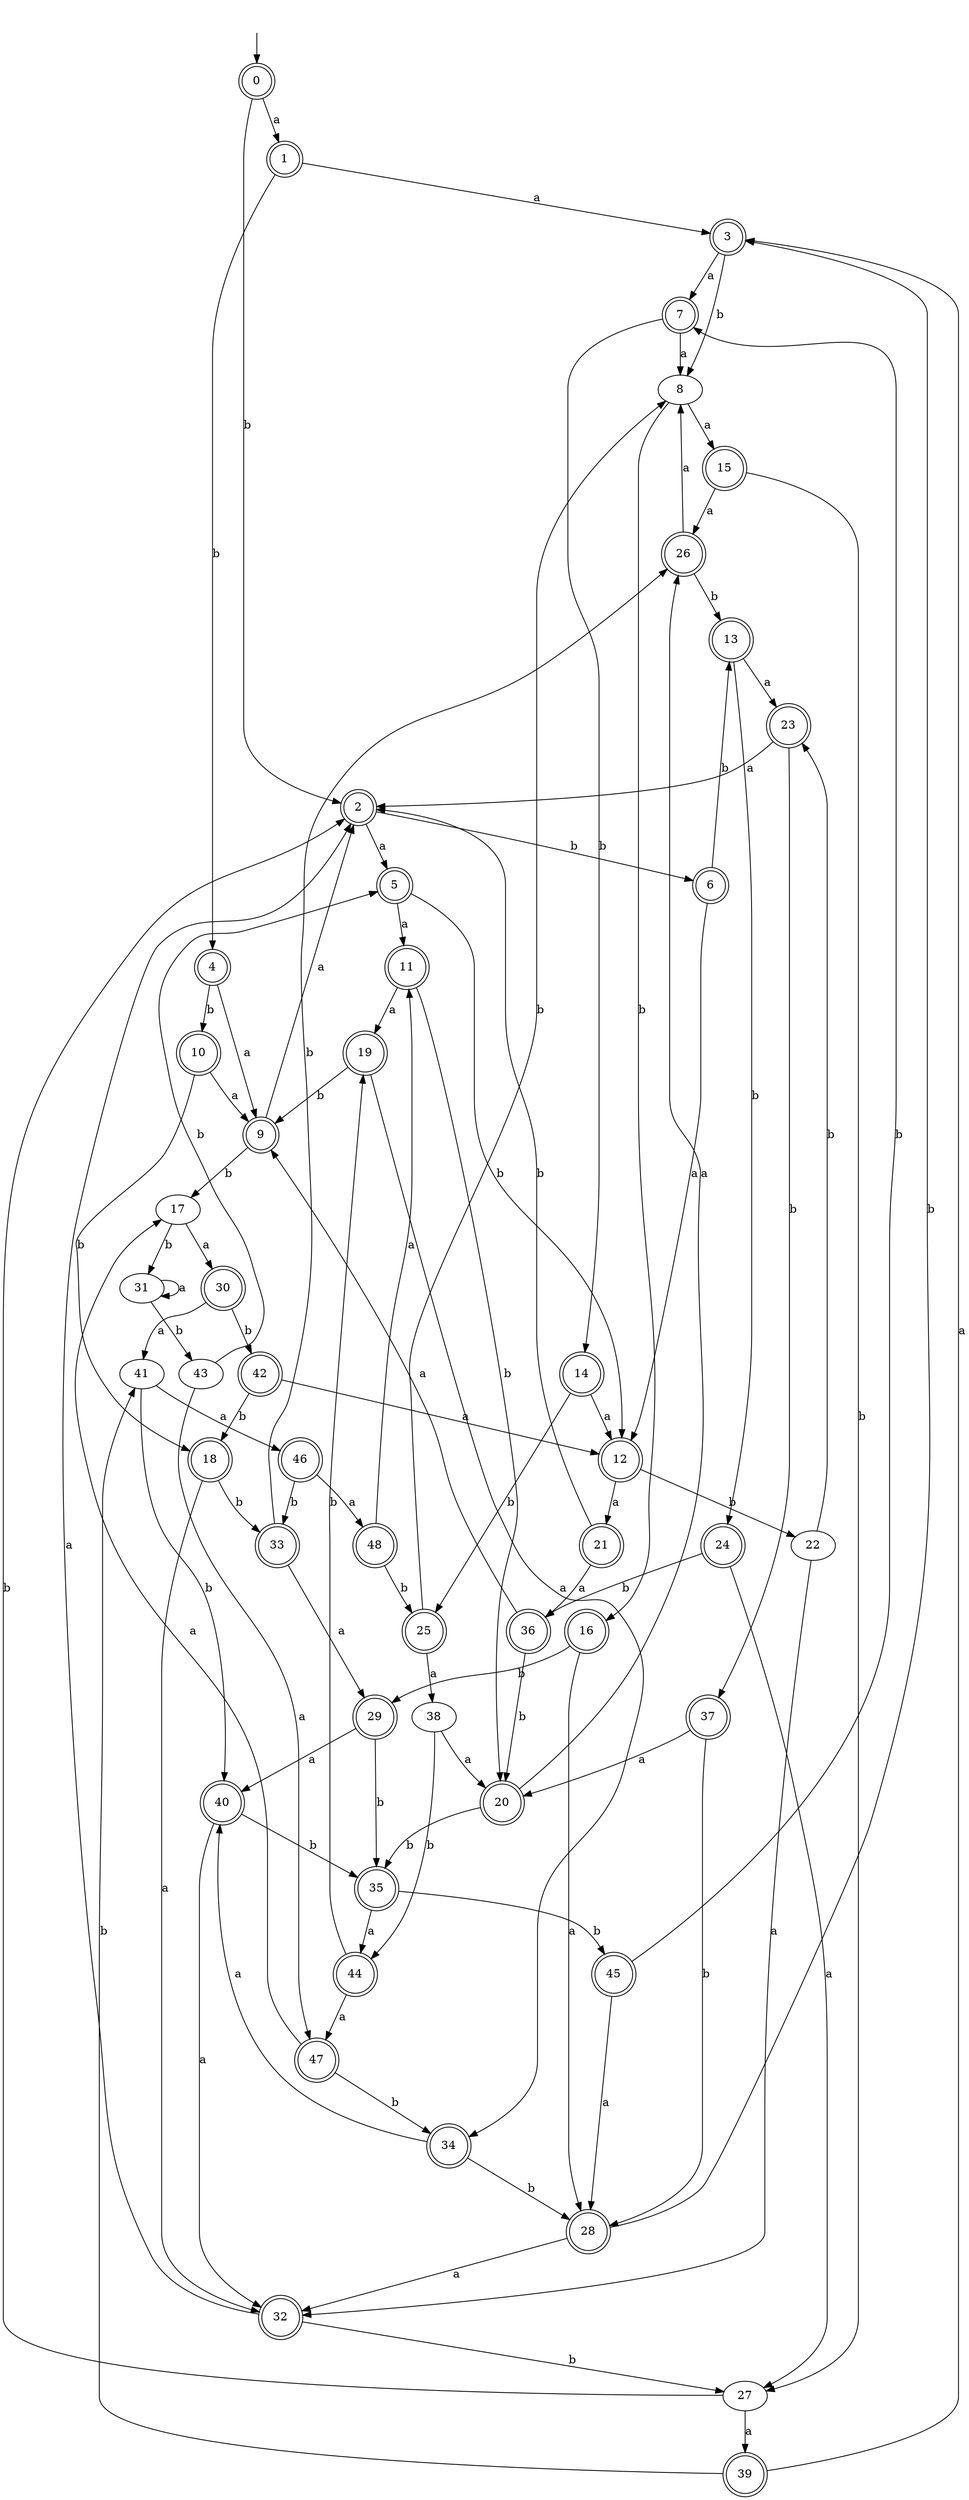 digraph RandomDFA {
  __start0 [label="", shape=none];
  __start0 -> 0 [label=""];
  0 [shape=circle] [shape=doublecircle]
  0 -> 1 [label="a"]
  0 -> 2 [label="b"]
  1 [shape=doublecircle]
  1 -> 3 [label="a"]
  1 -> 4 [label="b"]
  2 [shape=doublecircle]
  2 -> 5 [label="a"]
  2 -> 6 [label="b"]
  3 [shape=doublecircle]
  3 -> 7 [label="a"]
  3 -> 8 [label="b"]
  4 [shape=doublecircle]
  4 -> 9 [label="a"]
  4 -> 10 [label="b"]
  5 [shape=doublecircle]
  5 -> 11 [label="a"]
  5 -> 12 [label="b"]
  6 [shape=doublecircle]
  6 -> 12 [label="a"]
  6 -> 13 [label="b"]
  7 [shape=doublecircle]
  7 -> 8 [label="a"]
  7 -> 14 [label="b"]
  8
  8 -> 15 [label="a"]
  8 -> 16 [label="b"]
  9 [shape=doublecircle]
  9 -> 2 [label="a"]
  9 -> 17 [label="b"]
  10 [shape=doublecircle]
  10 -> 9 [label="a"]
  10 -> 18 [label="b"]
  11 [shape=doublecircle]
  11 -> 19 [label="a"]
  11 -> 20 [label="b"]
  12 [shape=doublecircle]
  12 -> 21 [label="a"]
  12 -> 22 [label="b"]
  13 [shape=doublecircle]
  13 -> 23 [label="a"]
  13 -> 24 [label="b"]
  14 [shape=doublecircle]
  14 -> 12 [label="a"]
  14 -> 25 [label="b"]
  15 [shape=doublecircle]
  15 -> 26 [label="a"]
  15 -> 27 [label="b"]
  16 [shape=doublecircle]
  16 -> 28 [label="a"]
  16 -> 29 [label="b"]
  17
  17 -> 30 [label="a"]
  17 -> 31 [label="b"]
  18 [shape=doublecircle]
  18 -> 32 [label="a"]
  18 -> 33 [label="b"]
  19 [shape=doublecircle]
  19 -> 34 [label="a"]
  19 -> 9 [label="b"]
  20 [shape=doublecircle]
  20 -> 26 [label="a"]
  20 -> 35 [label="b"]
  21 [shape=doublecircle]
  21 -> 36 [label="a"]
  21 -> 2 [label="b"]
  22
  22 -> 32 [label="a"]
  22 -> 23 [label="b"]
  23 [shape=doublecircle]
  23 -> 2 [label="a"]
  23 -> 37 [label="b"]
  24 [shape=doublecircle]
  24 -> 27 [label="a"]
  24 -> 36 [label="b"]
  25 [shape=doublecircle]
  25 -> 38 [label="a"]
  25 -> 8 [label="b"]
  26 [shape=doublecircle]
  26 -> 8 [label="a"]
  26 -> 13 [label="b"]
  27
  27 -> 39 [label="a"]
  27 -> 2 [label="b"]
  28 [shape=doublecircle]
  28 -> 32 [label="a"]
  28 -> 3 [label="b"]
  29 [shape=doublecircle]
  29 -> 40 [label="a"]
  29 -> 35 [label="b"]
  30 [shape=doublecircle]
  30 -> 41 [label="a"]
  30 -> 42 [label="b"]
  31
  31 -> 31 [label="a"]
  31 -> 43 [label="b"]
  32 [shape=doublecircle]
  32 -> 2 [label="a"]
  32 -> 27 [label="b"]
  33 [shape=doublecircle]
  33 -> 29 [label="a"]
  33 -> 26 [label="b"]
  34 [shape=doublecircle]
  34 -> 40 [label="a"]
  34 -> 28 [label="b"]
  35 [shape=doublecircle]
  35 -> 44 [label="a"]
  35 -> 45 [label="b"]
  36 [shape=doublecircle]
  36 -> 9 [label="a"]
  36 -> 20 [label="b"]
  37 [shape=doublecircle]
  37 -> 20 [label="a"]
  37 -> 28 [label="b"]
  38
  38 -> 20 [label="a"]
  38 -> 44 [label="b"]
  39 [shape=doublecircle]
  39 -> 3 [label="a"]
  39 -> 41 [label="b"]
  40 [shape=doublecircle]
  40 -> 32 [label="a"]
  40 -> 35 [label="b"]
  41
  41 -> 46 [label="a"]
  41 -> 40 [label="b"]
  42 [shape=doublecircle]
  42 -> 12 [label="a"]
  42 -> 18 [label="b"]
  43
  43 -> 47 [label="a"]
  43 -> 5 [label="b"]
  44 [shape=doublecircle]
  44 -> 47 [label="a"]
  44 -> 19 [label="b"]
  45 [shape=doublecircle]
  45 -> 28 [label="a"]
  45 -> 7 [label="b"]
  46 [shape=doublecircle]
  46 -> 48 [label="a"]
  46 -> 33 [label="b"]
  47 [shape=doublecircle]
  47 -> 17 [label="a"]
  47 -> 34 [label="b"]
  48 [shape=doublecircle]
  48 -> 11 [label="a"]
  48 -> 25 [label="b"]
}
